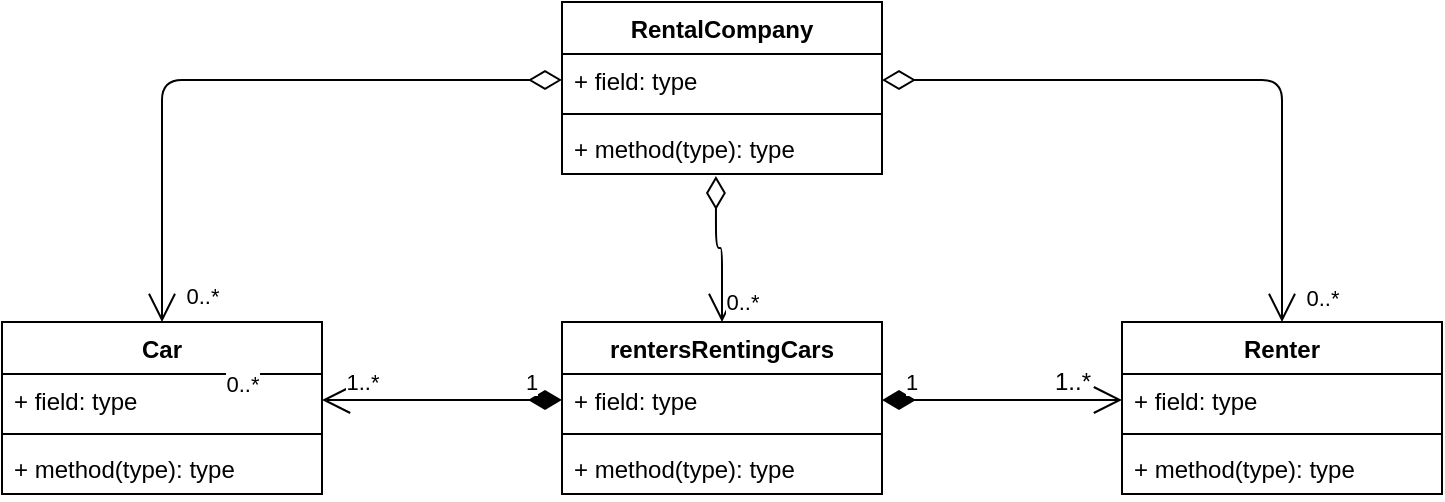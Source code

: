 <mxfile version="13.8.0" type="device"><diagram id="CZADicFpXHDv1jMAd0Jq" name="Page-1"><mxGraphModel dx="838" dy="575" grid="1" gridSize="10" guides="1" tooltips="1" connect="1" arrows="1" fold="1" page="1" pageScale="1" pageWidth="827" pageHeight="1169" math="0" shadow="0"><root><mxCell id="0"/><mxCell id="1" parent="0"/><mxCell id="g36EDi20Cu_Mqzag4Bl2-18" value="1" style="endArrow=open;html=1;endSize=12;startArrow=diamondThin;startSize=14;startFill=1;edgeStyle=orthogonalEdgeStyle;align=left;verticalAlign=bottom;entryX=0;entryY=0.5;entryDx=0;entryDy=0;exitX=1;exitY=0.5;exitDx=0;exitDy=0;" edge="1" parent="1" source="g36EDi20Cu_Mqzag4Bl2-12" target="g36EDi20Cu_Mqzag4Bl2-8"><mxGeometry x="-0.833" relative="1" as="geometry"><mxPoint x="320" y="340" as="sourcePoint"/><mxPoint x="480" y="340" as="targetPoint"/><mxPoint as="offset"/></mxGeometry></mxCell><mxCell id="g36EDi20Cu_Mqzag4Bl2-11" value="rentersRentingCars" style="swimlane;fontStyle=1;align=center;verticalAlign=top;childLayout=stackLayout;horizontal=1;startSize=26;horizontalStack=0;resizeParent=1;resizeParentMax=0;resizeLast=0;collapsible=1;marginBottom=0;" vertex="1" parent="1"><mxGeometry x="320" y="200" width="160" height="86" as="geometry"/></mxCell><mxCell id="g36EDi20Cu_Mqzag4Bl2-12" value="+ field: type" style="text;strokeColor=none;fillColor=none;align=left;verticalAlign=top;spacingLeft=4;spacingRight=4;overflow=hidden;rotatable=0;points=[[0,0.5],[1,0.5]];portConstraint=eastwest;" vertex="1" parent="g36EDi20Cu_Mqzag4Bl2-11"><mxGeometry y="26" width="160" height="26" as="geometry"/></mxCell><mxCell id="g36EDi20Cu_Mqzag4Bl2-13" value="" style="line;strokeWidth=1;fillColor=none;align=left;verticalAlign=middle;spacingTop=-1;spacingLeft=3;spacingRight=3;rotatable=0;labelPosition=right;points=[];portConstraint=eastwest;" vertex="1" parent="g36EDi20Cu_Mqzag4Bl2-11"><mxGeometry y="52" width="160" height="8" as="geometry"/></mxCell><mxCell id="g36EDi20Cu_Mqzag4Bl2-14" value="+ method(type): type" style="text;strokeColor=none;fillColor=none;align=left;verticalAlign=top;spacingLeft=4;spacingRight=4;overflow=hidden;rotatable=0;points=[[0,0.5],[1,0.5]];portConstraint=eastwest;" vertex="1" parent="g36EDi20Cu_Mqzag4Bl2-11"><mxGeometry y="60" width="160" height="26" as="geometry"/></mxCell><mxCell id="g36EDi20Cu_Mqzag4Bl2-3" value="Car&#10;" style="swimlane;fontStyle=1;align=center;verticalAlign=top;childLayout=stackLayout;horizontal=1;startSize=26;horizontalStack=0;resizeParent=1;resizeParentMax=0;resizeLast=0;collapsible=1;marginBottom=0;" vertex="1" parent="1"><mxGeometry x="40" y="200" width="160" height="86" as="geometry"/></mxCell><mxCell id="g36EDi20Cu_Mqzag4Bl2-4" value="+ field: type" style="text;strokeColor=none;fillColor=none;align=left;verticalAlign=top;spacingLeft=4;spacingRight=4;overflow=hidden;rotatable=0;points=[[0,0.5],[1,0.5]];portConstraint=eastwest;" vertex="1" parent="g36EDi20Cu_Mqzag4Bl2-3"><mxGeometry y="26" width="160" height="26" as="geometry"/></mxCell><mxCell id="g36EDi20Cu_Mqzag4Bl2-5" value="" style="line;strokeWidth=1;fillColor=none;align=left;verticalAlign=middle;spacingTop=-1;spacingLeft=3;spacingRight=3;rotatable=0;labelPosition=right;points=[];portConstraint=eastwest;" vertex="1" parent="g36EDi20Cu_Mqzag4Bl2-3"><mxGeometry y="52" width="160" height="8" as="geometry"/></mxCell><mxCell id="g36EDi20Cu_Mqzag4Bl2-6" value="+ method(type): type" style="text;strokeColor=none;fillColor=none;align=left;verticalAlign=top;spacingLeft=4;spacingRight=4;overflow=hidden;rotatable=0;points=[[0,0.5],[1,0.5]];portConstraint=eastwest;" vertex="1" parent="g36EDi20Cu_Mqzag4Bl2-3"><mxGeometry y="60" width="160" height="26" as="geometry"/></mxCell><mxCell id="g36EDi20Cu_Mqzag4Bl2-7" value="Renter&#10;" style="swimlane;fontStyle=1;align=center;verticalAlign=top;childLayout=stackLayout;horizontal=1;startSize=26;horizontalStack=0;resizeParent=1;resizeParentMax=0;resizeLast=0;collapsible=1;marginBottom=0;" vertex="1" parent="1"><mxGeometry x="600" y="200" width="160" height="86" as="geometry"/></mxCell><mxCell id="g36EDi20Cu_Mqzag4Bl2-8" value="+ field: type" style="text;strokeColor=none;fillColor=none;align=left;verticalAlign=top;spacingLeft=4;spacingRight=4;overflow=hidden;rotatable=0;points=[[0,0.5],[1,0.5]];portConstraint=eastwest;" vertex="1" parent="g36EDi20Cu_Mqzag4Bl2-7"><mxGeometry y="26" width="160" height="26" as="geometry"/></mxCell><mxCell id="g36EDi20Cu_Mqzag4Bl2-9" value="" style="line;strokeWidth=1;fillColor=none;align=left;verticalAlign=middle;spacingTop=-1;spacingLeft=3;spacingRight=3;rotatable=0;labelPosition=right;points=[];portConstraint=eastwest;" vertex="1" parent="g36EDi20Cu_Mqzag4Bl2-7"><mxGeometry y="52" width="160" height="8" as="geometry"/></mxCell><mxCell id="g36EDi20Cu_Mqzag4Bl2-10" value="+ method(type): type" style="text;strokeColor=none;fillColor=none;align=left;verticalAlign=top;spacingLeft=4;spacingRight=4;overflow=hidden;rotatable=0;points=[[0,0.5],[1,0.5]];portConstraint=eastwest;" vertex="1" parent="g36EDi20Cu_Mqzag4Bl2-7"><mxGeometry y="60" width="160" height="26" as="geometry"/></mxCell><mxCell id="g36EDi20Cu_Mqzag4Bl2-23" value="" style="endArrow=open;html=1;endSize=12;startArrow=diamondThin;startSize=14;startFill=0;edgeStyle=orthogonalEdgeStyle;align=left;verticalAlign=bottom;entryX=0.5;entryY=0;entryDx=0;entryDy=0;" edge="1" parent="1" source="g36EDi20Cu_Mqzag4Bl2-20" target="g36EDi20Cu_Mqzag4Bl2-3"><mxGeometry x="-1" y="3" relative="1" as="geometry"><mxPoint x="120" y="82.5" as="sourcePoint"/><mxPoint x="180" y="160" as="targetPoint"/></mxGeometry></mxCell><mxCell id="g36EDi20Cu_Mqzag4Bl2-27" value="0..*" style="edgeLabel;html=1;align=center;verticalAlign=middle;resizable=0;points=[];" vertex="1" connectable="0" parent="g36EDi20Cu_Mqzag4Bl2-23"><mxGeometry x="0.919" y="-3" relative="1" as="geometry"><mxPoint x="23" as="offset"/></mxGeometry></mxCell><mxCell id="g36EDi20Cu_Mqzag4Bl2-24" value="" style="endArrow=open;html=1;endSize=12;startArrow=diamondThin;startSize=14;startFill=0;edgeStyle=orthogonalEdgeStyle;align=left;verticalAlign=bottom;entryX=0.5;entryY=0;entryDx=0;entryDy=0;exitX=1;exitY=0.5;exitDx=0;exitDy=0;" edge="1" parent="1" source="g36EDi20Cu_Mqzag4Bl2-20" target="g36EDi20Cu_Mqzag4Bl2-7"><mxGeometry x="-1" y="3" relative="1" as="geometry"><mxPoint x="540" y="130" as="sourcePoint"/><mxPoint x="480" y="240" as="targetPoint"/></mxGeometry></mxCell><mxCell id="g36EDi20Cu_Mqzag4Bl2-26" value="0..*" style="edgeLabel;html=1;align=center;verticalAlign=middle;resizable=0;points=[];" vertex="1" connectable="0" parent="g36EDi20Cu_Mqzag4Bl2-24"><mxGeometry x="0.925" y="-3" relative="1" as="geometry"><mxPoint x="23" as="offset"/></mxGeometry></mxCell><mxCell id="g36EDi20Cu_Mqzag4Bl2-31" value="1..*" style="text;html=1;align=center;verticalAlign=middle;resizable=0;points=[];autosize=1;" vertex="1" parent="1"><mxGeometry x="560" y="220" width="30" height="20" as="geometry"/></mxCell><mxCell id="g36EDi20Cu_Mqzag4Bl2-34" value="1" style="endArrow=open;html=1;endSize=12;startArrow=diamondThin;startSize=14;startFill=1;edgeStyle=orthogonalEdgeStyle;align=left;verticalAlign=bottom;exitX=0;exitY=0.5;exitDx=0;exitDy=0;entryX=1;entryY=0.5;entryDx=0;entryDy=0;" edge="1" parent="1" source="g36EDi20Cu_Mqzag4Bl2-12" target="g36EDi20Cu_Mqzag4Bl2-4"><mxGeometry x="-0.667" relative="1" as="geometry"><mxPoint x="380" y="180" as="sourcePoint"/><mxPoint x="540" y="180" as="targetPoint"/><mxPoint as="offset"/></mxGeometry></mxCell><mxCell id="g36EDi20Cu_Mqzag4Bl2-39" value="1..*" style="edgeLabel;html=1;align=center;verticalAlign=middle;resizable=0;points=[];" vertex="1" connectable="0" parent="g36EDi20Cu_Mqzag4Bl2-34"><mxGeometry x="0.833" y="-3" relative="1" as="geometry"><mxPoint x="10" y="-6" as="offset"/></mxGeometry></mxCell><mxCell id="g36EDi20Cu_Mqzag4Bl2-35" value="" style="endArrow=open;html=1;endSize=12;startArrow=diamondThin;startSize=14;startFill=0;edgeStyle=orthogonalEdgeStyle;align=left;verticalAlign=bottom;exitX=0.481;exitY=1.038;exitDx=0;exitDy=0;exitPerimeter=0;entryX=0.5;entryY=0;entryDx=0;entryDy=0;" edge="1" parent="1" source="g36EDi20Cu_Mqzag4Bl2-22" target="g36EDi20Cu_Mqzag4Bl2-11"><mxGeometry x="1" y="-10" relative="1" as="geometry"><mxPoint x="400" y="130" as="sourcePoint"/><mxPoint x="390" y="170" as="targetPoint"/><mxPoint as="offset"/></mxGeometry></mxCell><mxCell id="g36EDi20Cu_Mqzag4Bl2-37" value="0..*" style="edgeLabel;html=1;align=center;verticalAlign=middle;resizable=0;points=[];" vertex="1" connectable="0" parent="g36EDi20Cu_Mqzag4Bl2-35"><mxGeometry x="0.589" y="-127" relative="1" as="geometry"><mxPoint x="-113" y="46" as="offset"/></mxGeometry></mxCell><mxCell id="g36EDi20Cu_Mqzag4Bl2-38" value="0..*" style="edgeLabel;html=1;align=center;verticalAlign=middle;resizable=0;points=[];" vertex="1" connectable="0" parent="g36EDi20Cu_Mqzag4Bl2-35"><mxGeometry x="0.737" y="10" relative="1" as="geometry"><mxPoint as="offset"/></mxGeometry></mxCell><mxCell id="g36EDi20Cu_Mqzag4Bl2-19" value="RentalCompany" style="swimlane;fontStyle=1;align=center;verticalAlign=top;childLayout=stackLayout;horizontal=1;startSize=26;horizontalStack=0;resizeParent=1;resizeParentMax=0;resizeLast=0;collapsible=1;marginBottom=0;" vertex="1" parent="1"><mxGeometry x="320" y="40" width="160" height="86" as="geometry"/></mxCell><mxCell id="g36EDi20Cu_Mqzag4Bl2-20" value="+ field: type" style="text;strokeColor=none;fillColor=none;align=left;verticalAlign=top;spacingLeft=4;spacingRight=4;overflow=hidden;rotatable=0;points=[[0,0.5],[1,0.5]];portConstraint=eastwest;" vertex="1" parent="g36EDi20Cu_Mqzag4Bl2-19"><mxGeometry y="26" width="160" height="26" as="geometry"/></mxCell><mxCell id="g36EDi20Cu_Mqzag4Bl2-21" value="" style="line;strokeWidth=1;fillColor=none;align=left;verticalAlign=middle;spacingTop=-1;spacingLeft=3;spacingRight=3;rotatable=0;labelPosition=right;points=[];portConstraint=eastwest;" vertex="1" parent="g36EDi20Cu_Mqzag4Bl2-19"><mxGeometry y="52" width="160" height="8" as="geometry"/></mxCell><mxCell id="g36EDi20Cu_Mqzag4Bl2-22" value="+ method(type): type" style="text;strokeColor=none;fillColor=none;align=left;verticalAlign=top;spacingLeft=4;spacingRight=4;overflow=hidden;rotatable=0;points=[[0,0.5],[1,0.5]];portConstraint=eastwest;" vertex="1" parent="g36EDi20Cu_Mqzag4Bl2-19"><mxGeometry y="60" width="160" height="26" as="geometry"/></mxCell></root></mxGraphModel></diagram></mxfile>